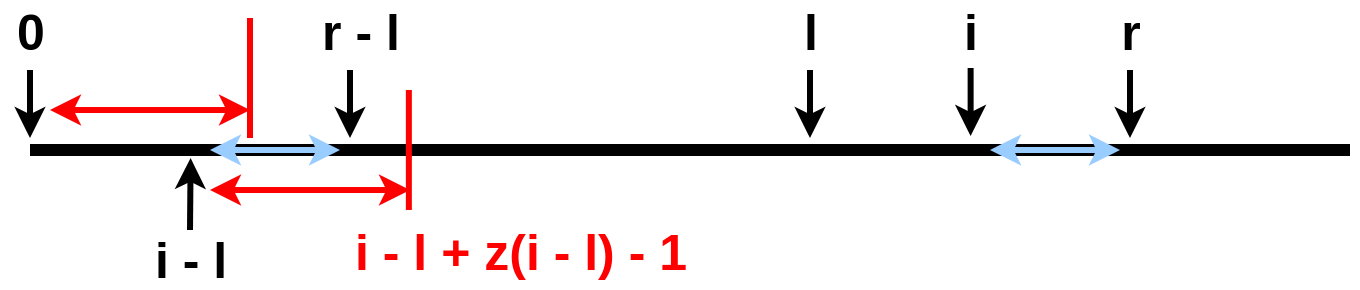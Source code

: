 <mxfile>
    <diagram id="N_Kw2-M8NxeW2H7H2YRl" name="第 1 页">
        <mxGraphModel dx="658" dy="507" grid="1" gridSize="10" guides="1" tooltips="1" connect="1" arrows="1" fold="1" page="1" pageScale="1" pageWidth="1169" pageHeight="827" background="#ffffff" math="0" shadow="0">
            <root>
                <mxCell id="0"/>
                <mxCell id="1" parent="0"/>
                <mxCell id="2" value="" style="endArrow=none;html=1;strokeWidth=6;" edge="1" parent="1">
                    <mxGeometry width="50" height="50" relative="1" as="geometry">
                        <mxPoint x="250" y="420" as="sourcePoint"/>
                        <mxPoint x="910" y="420" as="targetPoint"/>
                    </mxGeometry>
                </mxCell>
                <mxCell id="3" value="" style="endArrow=classic;html=1;strokeWidth=3;" edge="1" parent="1">
                    <mxGeometry width="50" height="50" relative="1" as="geometry">
                        <mxPoint x="800" y="380" as="sourcePoint"/>
                        <mxPoint x="800" y="414" as="targetPoint"/>
                    </mxGeometry>
                </mxCell>
                <mxCell id="7" value="" style="endArrow=classic;html=1;strokeWidth=3;" edge="1" parent="1">
                    <mxGeometry width="50" height="50" relative="1" as="geometry">
                        <mxPoint x="720.31" y="379" as="sourcePoint"/>
                        <mxPoint x="720.31" y="413" as="targetPoint"/>
                    </mxGeometry>
                </mxCell>
                <mxCell id="9" value="" style="endArrow=classic;html=1;strokeWidth=3;" edge="1" parent="1">
                    <mxGeometry width="50" height="50" relative="1" as="geometry">
                        <mxPoint x="640" y="380" as="sourcePoint"/>
                        <mxPoint x="640" y="414" as="targetPoint"/>
                    </mxGeometry>
                </mxCell>
                <mxCell id="10" value="&lt;font size=&quot;1&quot;&gt;&lt;b style=&quot;font-size: 25px&quot;&gt;l&lt;/b&gt;&lt;/font&gt;" style="text;html=1;resizable=0;autosize=1;align=center;verticalAlign=middle;points=[];fillColor=none;strokeColor=none;rounded=0;" vertex="1" parent="1">
                    <mxGeometry x="630" y="350" width="20" height="20" as="geometry"/>
                </mxCell>
                <mxCell id="11" value="&lt;font size=&quot;1&quot;&gt;&lt;b style=&quot;font-size: 25px&quot;&gt;r&lt;/b&gt;&lt;/font&gt;" style="text;html=1;resizable=0;autosize=1;align=center;verticalAlign=middle;points=[];fillColor=none;strokeColor=none;rounded=0;" vertex="1" parent="1">
                    <mxGeometry x="785" y="350" width="30" height="20" as="geometry"/>
                </mxCell>
                <mxCell id="12" value="&lt;font size=&quot;1&quot;&gt;&lt;b style=&quot;font-size: 25px&quot;&gt;i&lt;/b&gt;&lt;/font&gt;" style="text;html=1;resizable=0;autosize=1;align=center;verticalAlign=middle;points=[];fillColor=none;strokeColor=none;rounded=0;" vertex="1" parent="1">
                    <mxGeometry x="710" y="350" width="20" height="20" as="geometry"/>
                </mxCell>
                <mxCell id="13" value="&lt;font size=&quot;1&quot;&gt;&lt;b style=&quot;font-size: 25px&quot;&gt;0&lt;/b&gt;&lt;/font&gt;" style="text;html=1;resizable=0;autosize=1;align=center;verticalAlign=middle;points=[];fillColor=none;strokeColor=none;rounded=0;" vertex="1" parent="1">
                    <mxGeometry x="235" y="350" width="30" height="20" as="geometry"/>
                </mxCell>
                <mxCell id="14" value="&lt;font size=&quot;1&quot;&gt;&lt;b style=&quot;font-size: 25px&quot;&gt;r - l&lt;/b&gt;&lt;/font&gt;" style="text;html=1;resizable=0;autosize=1;align=center;verticalAlign=middle;points=[];fillColor=none;strokeColor=none;rounded=0;" vertex="1" parent="1">
                    <mxGeometry x="390" y="350" width="50" height="20" as="geometry"/>
                </mxCell>
                <mxCell id="15" value="&lt;font size=&quot;1&quot;&gt;&lt;b style=&quot;font-size: 25px&quot;&gt;i - l&lt;/b&gt;&lt;/font&gt;" style="text;html=1;resizable=0;autosize=1;align=center;verticalAlign=middle;points=[];fillColor=none;strokeColor=none;rounded=0;" vertex="1" parent="1">
                    <mxGeometry x="305" y="464" width="50" height="20" as="geometry"/>
                </mxCell>
                <mxCell id="16" value="" style="endArrow=classic;html=1;strokeWidth=3;" edge="1" parent="1">
                    <mxGeometry width="50" height="50" relative="1" as="geometry">
                        <mxPoint x="250" y="380" as="sourcePoint"/>
                        <mxPoint x="250" y="414" as="targetPoint"/>
                    </mxGeometry>
                </mxCell>
                <mxCell id="17" value="" style="endArrow=classic;html=1;strokeWidth=3;" edge="1" parent="1">
                    <mxGeometry width="50" height="50" relative="1" as="geometry">
                        <mxPoint x="330" y="460" as="sourcePoint"/>
                        <mxPoint x="330.31" y="424" as="targetPoint"/>
                        <Array as="points"/>
                    </mxGeometry>
                </mxCell>
                <mxCell id="18" value="" style="endArrow=classic;html=1;strokeWidth=3;" edge="1" parent="1">
                    <mxGeometry width="50" height="50" relative="1" as="geometry">
                        <mxPoint x="410" y="380" as="sourcePoint"/>
                        <mxPoint x="410" y="414" as="targetPoint"/>
                    </mxGeometry>
                </mxCell>
                <mxCell id="19" value="" style="endArrow=classic;startArrow=classic;html=1;strokeWidth=3;fillColor=#f8cecc;strokeColor=#FF0000;" edge="1" parent="1">
                    <mxGeometry width="50" height="50" relative="1" as="geometry">
                        <mxPoint x="340" y="440" as="sourcePoint"/>
                        <mxPoint x="440" y="440" as="targetPoint"/>
                    </mxGeometry>
                </mxCell>
                <mxCell id="22" value="" style="endArrow=classic;startArrow=classic;html=1;strokeWidth=3;fillColor=#f8cecc;strokeColor=#FF0000;" edge="1" parent="1">
                    <mxGeometry width="50" height="50" relative="1" as="geometry">
                        <mxPoint x="260" y="400.0" as="sourcePoint"/>
                        <mxPoint x="360" y="400" as="targetPoint"/>
                    </mxGeometry>
                </mxCell>
                <mxCell id="26" value="" style="endArrow=none;html=1;strokeColor=#FF0000;strokeWidth=3;" edge="1" parent="1">
                    <mxGeometry width="50" height="50" relative="1" as="geometry">
                        <mxPoint x="360" y="414.0" as="sourcePoint"/>
                        <mxPoint x="360" y="354.0" as="targetPoint"/>
                    </mxGeometry>
                </mxCell>
                <mxCell id="27" value="" style="endArrow=none;html=1;strokeColor=#FF0000;strokeWidth=3;" edge="1" parent="1">
                    <mxGeometry width="50" height="50" relative="1" as="geometry">
                        <mxPoint x="439.43" y="450.0" as="sourcePoint"/>
                        <mxPoint x="439.43" y="390.0" as="targetPoint"/>
                    </mxGeometry>
                </mxCell>
                <mxCell id="28" value="&lt;font size=&quot;1&quot;&gt;&lt;b style=&quot;font-size: 25px&quot;&gt;i - l + z(i - l) - 1&lt;/b&gt;&lt;/font&gt;" style="text;html=1;resizable=0;autosize=1;align=center;verticalAlign=middle;points=[];fillColor=none;strokeColor=none;rounded=0;fontColor=#FF0000;" vertex="1" parent="1">
                    <mxGeometry x="405" y="460" width="180" height="20" as="geometry"/>
                </mxCell>
                <mxCell id="30" value="" style="endArrow=classic;startArrow=classic;html=1;strokeWidth=3;fillColor=#f8cecc;strokeColor=#99CCFF;" edge="1" parent="1">
                    <mxGeometry width="50" height="50" relative="1" as="geometry">
                        <mxPoint x="340" y="420" as="sourcePoint"/>
                        <mxPoint x="405" y="420" as="targetPoint"/>
                    </mxGeometry>
                </mxCell>
                <mxCell id="32" value="" style="endArrow=classic;startArrow=classic;html=1;strokeWidth=3;fillColor=#f8cecc;strokeColor=#99CCFF;" edge="1" parent="1">
                    <mxGeometry width="50" height="50" relative="1" as="geometry">
                        <mxPoint x="730" y="420.0" as="sourcePoint"/>
                        <mxPoint x="795" y="420.0" as="targetPoint"/>
                    </mxGeometry>
                </mxCell>
            </root>
        </mxGraphModel>
    </diagram>
</mxfile>